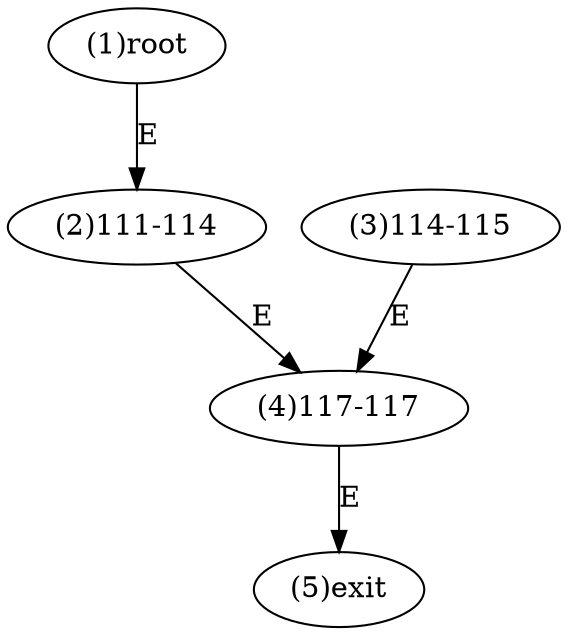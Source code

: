 digraph "" { 
1[ label="(1)root"];
2[ label="(2)111-114"];
3[ label="(3)114-115"];
4[ label="(4)117-117"];
5[ label="(5)exit"];
1->2[ label="E"];
2->4[ label="E"];
3->4[ label="E"];
4->5[ label="E"];
}